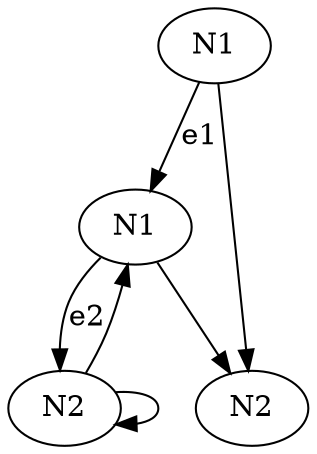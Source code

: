 digraph G2{

   graph [ code=""];
    
    v1[label="N1"];
    v2[label="N1"];
    v3[label="N2"];
    v4[label="N2"];

v1->v2[label="e1"];
v2->v3[label="e2"];
v3->v3;
v3->v2;
v1->v4;
v2->v4;
}
